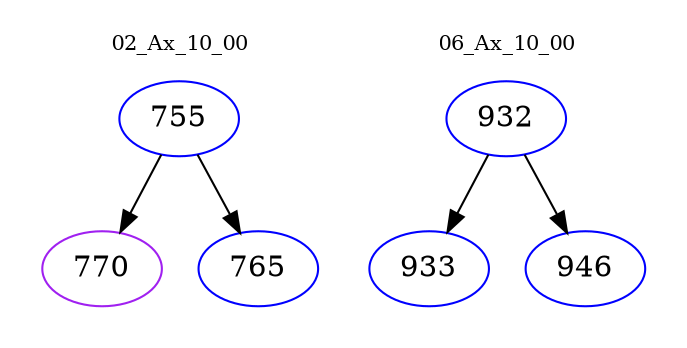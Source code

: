 digraph{
subgraph cluster_0 {
color = white
label = "02_Ax_10_00";
fontsize=10;
T0_755 [label="755", color="blue"]
T0_755 -> T0_770 [color="black"]
T0_770 [label="770", color="purple"]
T0_755 -> T0_765 [color="black"]
T0_765 [label="765", color="blue"]
}
subgraph cluster_1 {
color = white
label = "06_Ax_10_00";
fontsize=10;
T1_932 [label="932", color="blue"]
T1_932 -> T1_933 [color="black"]
T1_933 [label="933", color="blue"]
T1_932 -> T1_946 [color="black"]
T1_946 [label="946", color="blue"]
}
}

